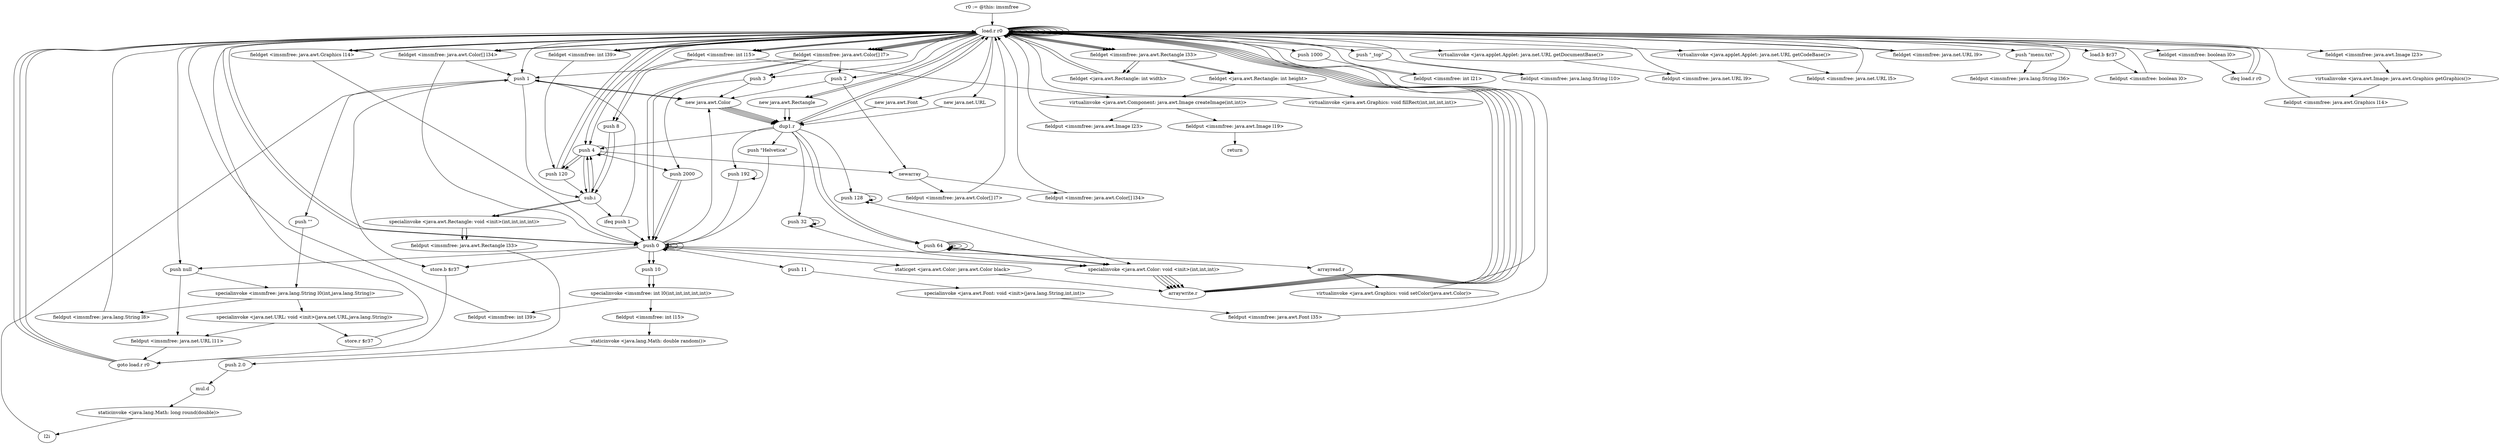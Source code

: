 digraph "" {
    "r0 := @this: imsmfree"
    "load.r r0"
    "r0 := @this: imsmfree"->"load.r r0";
    "load.r r0"->"load.r r0";
    "push 1"
    "load.r r0"->"push 1";
    "push \"\""
    "push 1"->"push \"\"";
    "specialinvoke <imsmfree: java.lang.String l0(int,java.lang.String)>"
    "push \"\""->"specialinvoke <imsmfree: java.lang.String l0(int,java.lang.String)>";
    "fieldput <imsmfree: java.lang.String l8>"
    "specialinvoke <imsmfree: java.lang.String l0(int,java.lang.String)>"->"fieldput <imsmfree: java.lang.String l8>";
    "fieldput <imsmfree: java.lang.String l8>"->"load.r r0";
    "push 4"
    "load.r r0"->"push 4";
    "newarray"
    "push 4"->"newarray";
    "fieldput <imsmfree: java.awt.Color[] l7>"
    "newarray"->"fieldput <imsmfree: java.awt.Color[] l7>";
    "fieldput <imsmfree: java.awt.Color[] l7>"->"load.r r0";
    "push 2"
    "load.r r0"->"push 2";
    "push 2"->"newarray";
    "fieldput <imsmfree: java.awt.Color[] l34>"
    "newarray"->"fieldput <imsmfree: java.awt.Color[] l34>";
    "fieldput <imsmfree: java.awt.Color[] l34>"->"load.r r0";
    "fieldget <imsmfree: java.awt.Color[] l34>"
    "load.r r0"->"fieldget <imsmfree: java.awt.Color[] l34>";
    "fieldget <imsmfree: java.awt.Color[] l34>"->"push 1";
    "new java.awt.Color"
    "push 1"->"new java.awt.Color";
    "dup1.r"
    "new java.awt.Color"->"dup1.r";
    "push 192"
    "dup1.r"->"push 192";
    "push 192"->"push 192";
    "push 0"
    "push 192"->"push 0";
    "specialinvoke <java.awt.Color: void <init>(int,int,int)>"
    "push 0"->"specialinvoke <java.awt.Color: void <init>(int,int,int)>";
    "arraywrite.r"
    "specialinvoke <java.awt.Color: void <init>(int,int,int)>"->"arraywrite.r";
    "arraywrite.r"->"load.r r0";
    "load.r r0"->"fieldget <imsmfree: java.awt.Color[] l34>";
    "fieldget <imsmfree: java.awt.Color[] l34>"->"push 0";
    "staticget <java.awt.Color: java.awt.Color black>"
    "push 0"->"staticget <java.awt.Color: java.awt.Color black>";
    "staticget <java.awt.Color: java.awt.Color black>"->"arraywrite.r";
    "arraywrite.r"->"load.r r0";
    "fieldget <imsmfree: java.awt.Color[] l7>"
    "load.r r0"->"fieldget <imsmfree: java.awt.Color[] l7>";
    "fieldget <imsmfree: java.awt.Color[] l7>"->"push 0";
    "push 0"->"new java.awt.Color";
    "new java.awt.Color"->"dup1.r";
    "push 64"
    "dup1.r"->"push 64";
    "push 64"->"push 64";
    "push 64"->"push 64";
    "push 64"->"specialinvoke <java.awt.Color: void <init>(int,int,int)>";
    "specialinvoke <java.awt.Color: void <init>(int,int,int)>"->"arraywrite.r";
    "arraywrite.r"->"load.r r0";
    "load.r r0"->"fieldget <imsmfree: java.awt.Color[] l7>";
    "fieldget <imsmfree: java.awt.Color[] l7>"->"push 1";
    "push 1"->"new java.awt.Color";
    "new java.awt.Color"->"dup1.r";
    "dup1.r"->"push 64";
    "push 64"->"push 64";
    "push 64"->"push 64";
    "push 64"->"specialinvoke <java.awt.Color: void <init>(int,int,int)>";
    "specialinvoke <java.awt.Color: void <init>(int,int,int)>"->"arraywrite.r";
    "arraywrite.r"->"load.r r0";
    "load.r r0"->"fieldget <imsmfree: java.awt.Color[] l7>";
    "fieldget <imsmfree: java.awt.Color[] l7>"->"push 2";
    "push 2"->"new java.awt.Color";
    "new java.awt.Color"->"dup1.r";
    "push 128"
    "dup1.r"->"push 128";
    "push 128"->"push 128";
    "push 128"->"push 128";
    "push 128"->"specialinvoke <java.awt.Color: void <init>(int,int,int)>";
    "specialinvoke <java.awt.Color: void <init>(int,int,int)>"->"arraywrite.r";
    "arraywrite.r"->"load.r r0";
    "load.r r0"->"fieldget <imsmfree: java.awt.Color[] l7>";
    "push 3"
    "fieldget <imsmfree: java.awt.Color[] l7>"->"push 3";
    "push 3"->"new java.awt.Color";
    "new java.awt.Color"->"dup1.r";
    "push 32"
    "dup1.r"->"push 32";
    "push 32"->"push 32";
    "push 32"->"push 32";
    "push 32"->"specialinvoke <java.awt.Color: void <init>(int,int,int)>";
    "specialinvoke <java.awt.Color: void <init>(int,int,int)>"->"arraywrite.r";
    "arraywrite.r"->"load.r r0";
    "push 1000"
    "load.r r0"->"push 1000";
    "fieldput <imsmfree: int l21>"
    "push 1000"->"fieldput <imsmfree: int l21>";
    "fieldput <imsmfree: int l21>"->"load.r r0";
    "push \"_top\""
    "load.r r0"->"push \"_top\"";
    "fieldput <imsmfree: java.lang.String l10>"
    "push \"_top\""->"fieldput <imsmfree: java.lang.String l10>";
    "fieldput <imsmfree: java.lang.String l10>"->"load.r r0";
    "new java.awt.Font"
    "load.r r0"->"new java.awt.Font";
    "new java.awt.Font"->"dup1.r";
    "push \"Helvetica\""
    "dup1.r"->"push \"Helvetica\"";
    "push \"Helvetica\""->"push 0";
    "push 11"
    "push 0"->"push 11";
    "specialinvoke <java.awt.Font: void <init>(java.lang.String,int,int)>"
    "push 11"->"specialinvoke <java.awt.Font: void <init>(java.lang.String,int,int)>";
    "fieldput <imsmfree: java.awt.Font l35>"
    "specialinvoke <java.awt.Font: void <init>(java.lang.String,int,int)>"->"fieldput <imsmfree: java.awt.Font l35>";
    "fieldput <imsmfree: java.awt.Font l35>"->"load.r r0";
    "load.r r0"->"load.r r0";
    "virtualinvoke <java.applet.Applet: java.net.URL getDocumentBase()>"
    "load.r r0"->"virtualinvoke <java.applet.Applet: java.net.URL getDocumentBase()>";
    "fieldput <imsmfree: java.net.URL l9>"
    "virtualinvoke <java.applet.Applet: java.net.URL getDocumentBase()>"->"fieldput <imsmfree: java.net.URL l9>";
    "fieldput <imsmfree: java.net.URL l9>"->"load.r r0";
    "load.r r0"->"load.r r0";
    "virtualinvoke <java.applet.Applet: java.net.URL getCodeBase()>"
    "load.r r0"->"virtualinvoke <java.applet.Applet: java.net.URL getCodeBase()>";
    "fieldput <imsmfree: java.net.URL l5>"
    "virtualinvoke <java.applet.Applet: java.net.URL getCodeBase()>"->"fieldput <imsmfree: java.net.URL l5>";
    "fieldput <imsmfree: java.net.URL l5>"->"load.r r0";
    "new java.net.URL"
    "load.r r0"->"new java.net.URL";
    "new java.net.URL"->"dup1.r";
    "dup1.r"->"load.r r0";
    "fieldget <imsmfree: java.net.URL l9>"
    "load.r r0"->"fieldget <imsmfree: java.net.URL l9>";
    "fieldget <imsmfree: java.net.URL l9>"->"load.r r0";
    "load.r r0"->"push 0";
    "push null"
    "push 0"->"push null";
    "push null"->"specialinvoke <imsmfree: java.lang.String l0(int,java.lang.String)>";
    "specialinvoke <java.net.URL: void <init>(java.net.URL,java.lang.String)>"
    "specialinvoke <imsmfree: java.lang.String l0(int,java.lang.String)>"->"specialinvoke <java.net.URL: void <init>(java.net.URL,java.lang.String)>";
    "fieldput <imsmfree: java.net.URL l11>"
    "specialinvoke <java.net.URL: void <init>(java.net.URL,java.lang.String)>"->"fieldput <imsmfree: java.net.URL l11>";
    "goto load.r r0"
    "fieldput <imsmfree: java.net.URL l11>"->"goto load.r r0";
    "goto load.r r0"->"load.r r0";
    "push \"menu.txt\""
    "load.r r0"->"push \"menu.txt\"";
    "fieldput <imsmfree: java.lang.String l36>"
    "push \"menu.txt\""->"fieldput <imsmfree: java.lang.String l36>";
    "fieldput <imsmfree: java.lang.String l36>"->"load.r r0";
    "load.r r0"->"load.r r0";
    "load.r r0"->"push 3";
    "push 2000"
    "push 3"->"push 2000";
    "push 2000"->"push 0";
    "push 0"->"push 0";
    "push 10"
    "push 0"->"push 10";
    "specialinvoke <imsmfree: int l0(int,int,int,int,int)>"
    "push 10"->"specialinvoke <imsmfree: int l0(int,int,int,int,int)>";
    "fieldput <imsmfree: int l39>"
    "specialinvoke <imsmfree: int l0(int,int,int,int,int)>"->"fieldput <imsmfree: int l39>";
    "fieldput <imsmfree: int l39>"->"load.r r0";
    "load.r r0"->"load.r r0";
    "load.r r0"->"push 4";
    "push 4"->"push 2000";
    "push 2000"->"push 0";
    "push 0"->"push 0";
    "push 0"->"push 10";
    "push 10"->"specialinvoke <imsmfree: int l0(int,int,int,int,int)>";
    "fieldput <imsmfree: int l15>"
    "specialinvoke <imsmfree: int l0(int,int,int,int,int)>"->"fieldput <imsmfree: int l15>";
    "staticinvoke <java.lang.Math: double random()>"
    "fieldput <imsmfree: int l15>"->"staticinvoke <java.lang.Math: double random()>";
    "push 2.0"
    "staticinvoke <java.lang.Math: double random()>"->"push 2.0";
    "mul.d"
    "push 2.0"->"mul.d";
    "staticinvoke <java.lang.Math: long round(double)>"
    "mul.d"->"staticinvoke <java.lang.Math: long round(double)>";
    "l2i"
    "staticinvoke <java.lang.Math: long round(double)>"->"l2i";
    "l2i"->"push 1";
    "sub.i"
    "push 1"->"sub.i";
    "ifeq push 1"
    "sub.i"->"ifeq push 1";
    "ifeq push 1"->"push 0";
    "store.b $r37"
    "push 0"->"store.b $r37";
    "store.b $r37"->"goto load.r r0";
    "goto load.r r0"->"load.r r0";
    "load.b $r37"
    "load.r r0"->"load.b $r37";
    "fieldput <imsmfree: boolean l0>"
    "load.b $r37"->"fieldput <imsmfree: boolean l0>";
    "fieldput <imsmfree: boolean l0>"->"load.r r0";
    "fieldget <imsmfree: boolean l0>"
    "load.r r0"->"fieldget <imsmfree: boolean l0>";
    "ifeq load.r r0"
    "fieldget <imsmfree: boolean l0>"->"ifeq load.r r0";
    "ifeq load.r r0"->"load.r r0";
    "new java.awt.Rectangle"
    "load.r r0"->"new java.awt.Rectangle";
    "new java.awt.Rectangle"->"dup1.r";
    "dup1.r"->"load.r r0";
    "fieldget <imsmfree: int l39>"
    "load.r r0"->"fieldget <imsmfree: int l39>";
    "push 120"
    "fieldget <imsmfree: int l39>"->"push 120";
    "push 120"->"sub.i";
    "sub.i"->"push 4";
    "push 4"->"sub.i";
    "sub.i"->"push 4";
    "push 4"->"push 120";
    "push 120"->"load.r r0";
    "fieldget <imsmfree: int l15>"
    "load.r r0"->"fieldget <imsmfree: int l15>";
    "push 8"
    "fieldget <imsmfree: int l15>"->"push 8";
    "push 8"->"sub.i";
    "specialinvoke <java.awt.Rectangle: void <init>(int,int,int,int)>"
    "sub.i"->"specialinvoke <java.awt.Rectangle: void <init>(int,int,int,int)>";
    "fieldput <imsmfree: java.awt.Rectangle l33>"
    "specialinvoke <java.awt.Rectangle: void <init>(int,int,int,int)>"->"fieldput <imsmfree: java.awt.Rectangle l33>";
    "fieldput <imsmfree: java.awt.Rectangle l33>"->"goto load.r r0";
    "goto load.r r0"->"load.r r0";
    "load.r r0"->"load.r r0";
    "load.r r0"->"load.r r0";
    "fieldget <imsmfree: java.awt.Rectangle l33>"
    "load.r r0"->"fieldget <imsmfree: java.awt.Rectangle l33>";
    "fieldget <java.awt.Rectangle: int width>"
    "fieldget <imsmfree: java.awt.Rectangle l33>"->"fieldget <java.awt.Rectangle: int width>";
    "fieldget <java.awt.Rectangle: int width>"->"load.r r0";
    "load.r r0"->"fieldget <imsmfree: java.awt.Rectangle l33>";
    "fieldget <java.awt.Rectangle: int height>"
    "fieldget <imsmfree: java.awt.Rectangle l33>"->"fieldget <java.awt.Rectangle: int height>";
    "virtualinvoke <java.awt.Component: java.awt.Image createImage(int,int)>"
    "fieldget <java.awt.Rectangle: int height>"->"virtualinvoke <java.awt.Component: java.awt.Image createImage(int,int)>";
    "fieldput <imsmfree: java.awt.Image l23>"
    "virtualinvoke <java.awt.Component: java.awt.Image createImage(int,int)>"->"fieldput <imsmfree: java.awt.Image l23>";
    "fieldput <imsmfree: java.awt.Image l23>"->"load.r r0";
    "load.r r0"->"load.r r0";
    "fieldget <imsmfree: java.awt.Image l23>"
    "load.r r0"->"fieldget <imsmfree: java.awt.Image l23>";
    "virtualinvoke <java.awt.Image: java.awt.Graphics getGraphics()>"
    "fieldget <imsmfree: java.awt.Image l23>"->"virtualinvoke <java.awt.Image: java.awt.Graphics getGraphics()>";
    "fieldput <imsmfree: java.awt.Graphics l14>"
    "virtualinvoke <java.awt.Image: java.awt.Graphics getGraphics()>"->"fieldput <imsmfree: java.awt.Graphics l14>";
    "fieldput <imsmfree: java.awt.Graphics l14>"->"load.r r0";
    "fieldget <imsmfree: java.awt.Graphics l14>"
    "load.r r0"->"fieldget <imsmfree: java.awt.Graphics l14>";
    "fieldget <imsmfree: java.awt.Graphics l14>"->"load.r r0";
    "load.r r0"->"fieldget <imsmfree: java.awt.Color[] l7>";
    "fieldget <imsmfree: java.awt.Color[] l7>"->"push 0";
    "arrayread.r"
    "push 0"->"arrayread.r";
    "virtualinvoke <java.awt.Graphics: void setColor(java.awt.Color)>"
    "arrayread.r"->"virtualinvoke <java.awt.Graphics: void setColor(java.awt.Color)>";
    "virtualinvoke <java.awt.Graphics: void setColor(java.awt.Color)>"->"load.r r0";
    "load.r r0"->"fieldget <imsmfree: java.awt.Graphics l14>";
    "fieldget <imsmfree: java.awt.Graphics l14>"->"push 0";
    "push 0"->"push 0";
    "push 0"->"load.r r0";
    "load.r r0"->"fieldget <imsmfree: java.awt.Rectangle l33>";
    "fieldget <imsmfree: java.awt.Rectangle l33>"->"fieldget <java.awt.Rectangle: int width>";
    "fieldget <java.awt.Rectangle: int width>"->"load.r r0";
    "load.r r0"->"fieldget <imsmfree: java.awt.Rectangle l33>";
    "fieldget <imsmfree: java.awt.Rectangle l33>"->"fieldget <java.awt.Rectangle: int height>";
    "virtualinvoke <java.awt.Graphics: void fillRect(int,int,int,int)>"
    "fieldget <java.awt.Rectangle: int height>"->"virtualinvoke <java.awt.Graphics: void fillRect(int,int,int,int)>";
    "virtualinvoke <java.awt.Graphics: void fillRect(int,int,int,int)>"->"load.r r0";
    "load.r r0"->"load.r r0";
    "load.r r0"->"load.r r0";
    "load.r r0"->"fieldget <imsmfree: int l39>";
    "fieldget <imsmfree: int l39>"->"load.r r0";
    "load.r r0"->"fieldget <imsmfree: int l15>";
    "fieldget <imsmfree: int l15>"->"virtualinvoke <java.awt.Component: java.awt.Image createImage(int,int)>";
    "fieldput <imsmfree: java.awt.Image l19>"
    "virtualinvoke <java.awt.Component: java.awt.Image createImage(int,int)>"->"fieldput <imsmfree: java.awt.Image l19>";
    "return"
    "fieldput <imsmfree: java.awt.Image l19>"->"return";
    "ifeq load.r r0"->"load.r r0";
    "load.r r0"->"new java.awt.Rectangle";
    "new java.awt.Rectangle"->"dup1.r";
    "dup1.r"->"push 4";
    "push 4"->"push 4";
    "push 4"->"push 120";
    "push 120"->"load.r r0";
    "load.r r0"->"fieldget <imsmfree: int l15>";
    "fieldget <imsmfree: int l15>"->"push 8";
    "push 8"->"sub.i";
    "sub.i"->"specialinvoke <java.awt.Rectangle: void <init>(int,int,int,int)>";
    "specialinvoke <java.awt.Rectangle: void <init>(int,int,int,int)>"->"fieldput <imsmfree: java.awt.Rectangle l33>";
    "ifeq push 1"->"push 1";
    "push 1"->"store.b $r37";
    "store.r $r37"
    "specialinvoke <java.net.URL: void <init>(java.net.URL,java.lang.String)>"->"store.r $r37";
    "store.r $r37"->"load.r r0";
    "load.r r0"->"push null";
    "push null"->"fieldput <imsmfree: java.net.URL l11>";
}
